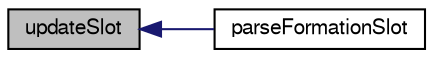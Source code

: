 digraph "updateSlot"
{
  edge [fontname="FreeSans",fontsize="10",labelfontname="FreeSans",labelfontsize="10"];
  node [fontname="FreeSans",fontsize="10",shape=record];
  rankdir="LR";
  Node1 [label="updateSlot",height=0.2,width=0.4,color="black", fillcolor="grey75", style="filled", fontcolor="black"];
  Node1 -> Node2 [dir="back",color="midnightblue",fontsize="10",style="solid",fontname="FreeSans"];
  Node2 [label="parseFormationSlot",height=0.2,width=0.4,color="black", fillcolor="white", style="filled",URL="$formation_8h.html#a0466b00ca4b30a5c4a56e031ccd0beeb"];
}
